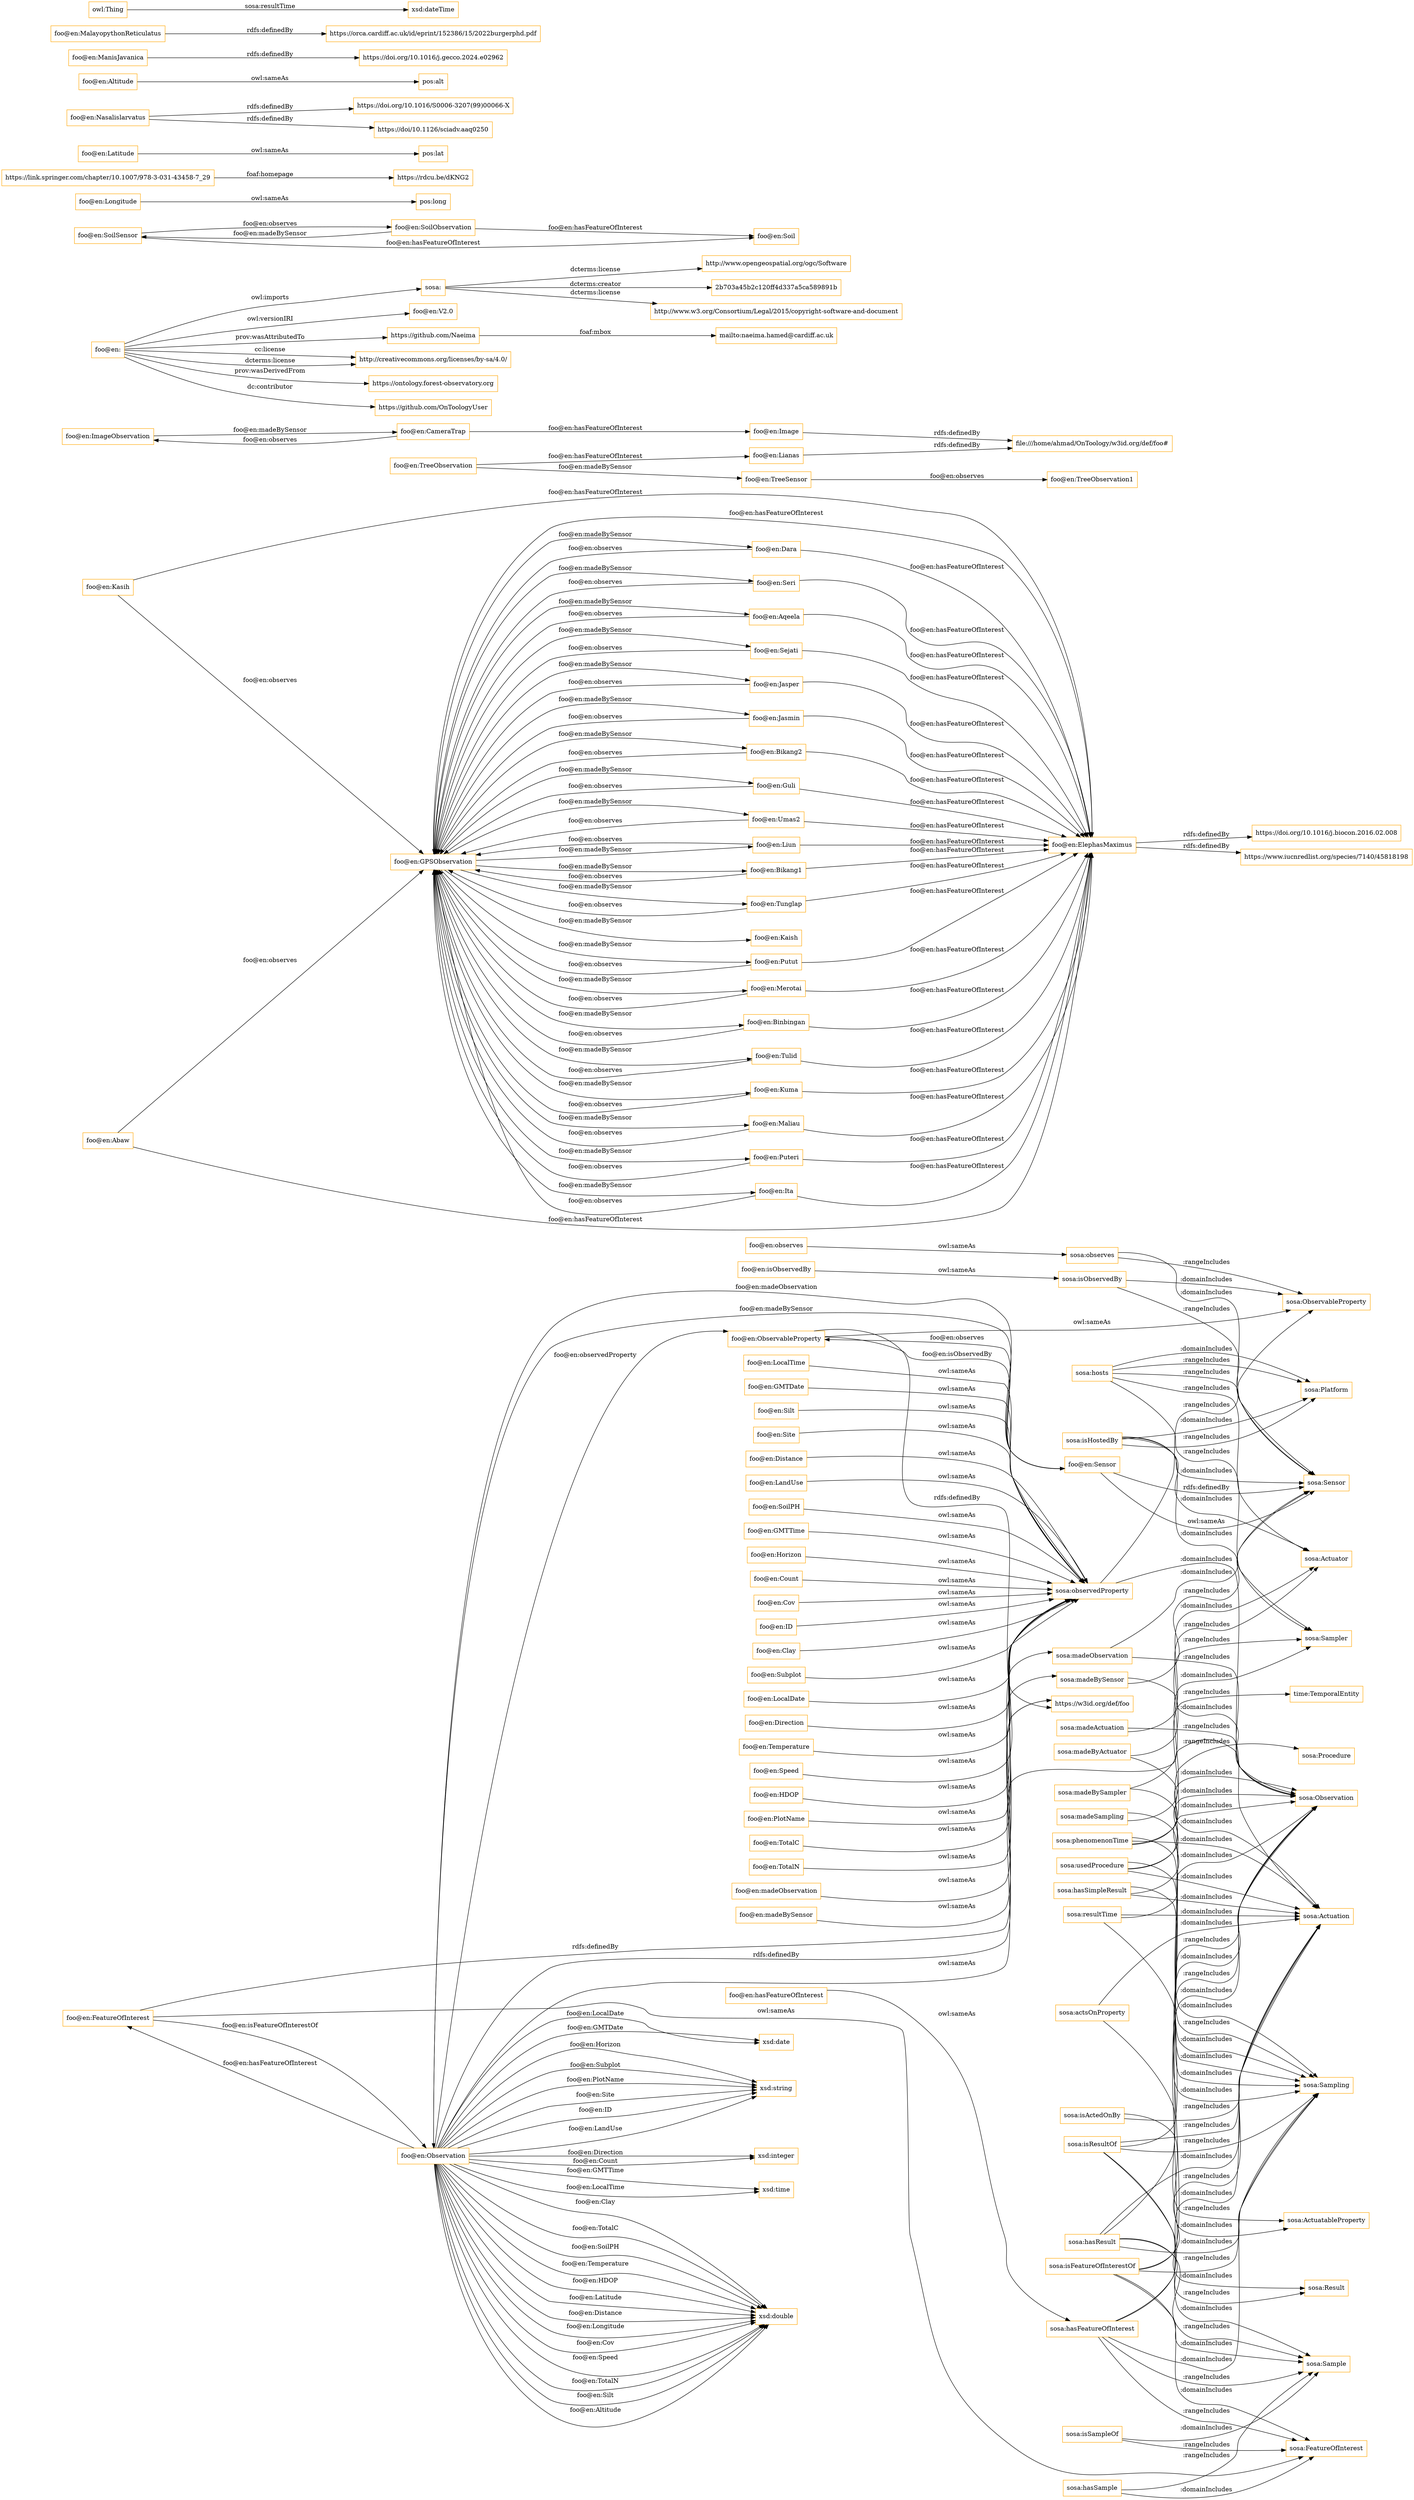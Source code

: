 digraph ar2dtool_diagram { 
rankdir=LR;
size="1501"
node [shape = rectangle, color="orange"]; "foo@en:FeatureOfInterest" "foo@en:ObservableProperty" "foo@en:Observation" "foo@en:Sensor" "sosa:ObservableProperty" "sosa:FeatureOfInterest" "sosa:Actuation" "sosa:Platform" "sosa:ActuatableProperty" "sosa:Actuator" "sosa:Observation" "sosa:Sample" "time:TemporalEntity" "sosa:Sensor" "sosa:Sampling" "sosa:Procedure" "sosa:Result" "sosa:Sampler" ; /*classes style*/
	"foo@en:Kasih" -> "foo@en:GPSObservation" [ label = "foo@en:observes" ];
	"foo@en:Kasih" -> "foo@en:ElephasMaximus" [ label = "foo@en:hasFeatureOfInterest" ];
	"sosa:observedProperty" -> "sosa:ObservableProperty" [ label = ":rangeIncludes" ];
	"sosa:observedProperty" -> "sosa:Observation" [ label = ":domainIncludes" ];
	"foo@en:SoilPH" -> "sosa:observedProperty" [ label = "owl:sameAs" ];
	"sosa:madeBySensor" -> "sosa:Sensor" [ label = ":rangeIncludes" ];
	"sosa:madeBySensor" -> "sosa:Observation" [ label = ":domainIncludes" ];
	"sosa:madeByActuator" -> "sosa:Actuator" [ label = ":rangeIncludes" ];
	"sosa:madeByActuator" -> "sosa:Actuation" [ label = ":domainIncludes" ];
	"sosa:hosts" -> "sosa:Platform" [ label = ":rangeIncludes" ];
	"sosa:hosts" -> "sosa:Actuator" [ label = ":rangeIncludes" ];
	"sosa:hosts" -> "sosa:Sampler" [ label = ":rangeIncludes" ];
	"sosa:hosts" -> "sosa:Sensor" [ label = ":rangeIncludes" ];
	"sosa:hosts" -> "sosa:Platform" [ label = ":domainIncludes" ];
	"foo@en:Dara" -> "foo@en:GPSObservation" [ label = "foo@en:observes" ];
	"foo@en:Dara" -> "foo@en:ElephasMaximus" [ label = "foo@en:hasFeatureOfInterest" ];
	"foo@en:GMTTime" -> "sosa:observedProperty" [ label = "owl:sameAs" ];
	"sosa:isObservedBy" -> "sosa:Sensor" [ label = ":rangeIncludes" ];
	"sosa:isObservedBy" -> "sosa:ObservableProperty" [ label = ":domainIncludes" ];
	"foo@en:Horizon" -> "sosa:observedProperty" [ label = "owl:sameAs" ];
	"foo@en:Count" -> "sosa:observedProperty" [ label = "owl:sameAs" ];
	"foo@en:Seri" -> "foo@en:GPSObservation" [ label = "foo@en:observes" ];
	"foo@en:Seri" -> "foo@en:ElephasMaximus" [ label = "foo@en:hasFeatureOfInterest" ];
	"foo@en:Aqeela" -> "foo@en:GPSObservation" [ label = "foo@en:observes" ];
	"foo@en:Aqeela" -> "foo@en:ElephasMaximus" [ label = "foo@en:hasFeatureOfInterest" ];
	"foo@en:Cov" -> "sosa:observedProperty" [ label = "owl:sameAs" ];
	"foo@en:Sejati" -> "foo@en:GPSObservation" [ label = "foo@en:observes" ];
	"foo@en:Sejati" -> "foo@en:ElephasMaximus" [ label = "foo@en:hasFeatureOfInterest" ];
	"foo@en:ElephasMaximus" -> "https://doi.org/10.1016/j.biocon.2016.02.008" [ label = "rdfs:definedBy" ];
	"foo@en:ElephasMaximus" -> "https://www.iucnredlist.org/species/7140/45818198" [ label = "rdfs:definedBy" ];
	"foo@en:Jasper" -> "foo@en:GPSObservation" [ label = "foo@en:observes" ];
	"foo@en:Jasper" -> "foo@en:ElephasMaximus" [ label = "foo@en:hasFeatureOfInterest" ];
	"foo@en:ID" -> "sosa:observedProperty" [ label = "owl:sameAs" ];
	"foo@en:ImageObservation" -> "foo@en:CameraTrap" [ label = "foo@en:madeBySensor" ];
	"foo@en:Jasmin" -> "foo@en:GPSObservation" [ label = "foo@en:observes" ];
	"foo@en:Jasmin" -> "foo@en:ElephasMaximus" [ label = "foo@en:hasFeatureOfInterest" ];
	"foo@en:Abaw" -> "foo@en:GPSObservation" [ label = "foo@en:observes" ];
	"foo@en:Abaw" -> "foo@en:ElephasMaximus" [ label = "foo@en:hasFeatureOfInterest" ];
	"foo@en:madeObservation" -> "sosa:madeObservation" [ label = "owl:sameAs" ];
	"sosa:madeActuation" -> "sosa:Actuation" [ label = ":rangeIncludes" ];
	"sosa:madeActuation" -> "sosa:Actuator" [ label = ":domainIncludes" ];
	"foo@en:" -> "sosa:" [ label = "owl:imports" ];
	"foo@en:" -> "foo@en:V2.0" [ label = "owl:versionIRI" ];
	"foo@en:" -> "https://github.com/Naeima" [ label = "prov:wasAttributedTo" ];
	"foo@en:" -> "http://creativecommons.org/licenses/by-sa/4.0/" [ label = "cc:license" ];
	"foo@en:" -> "http://creativecommons.org/licenses/by-sa/4.0/" [ label = "dcterms:license" ];
	"foo@en:" -> "https://ontology.forest-observatory.org" [ label = "prov:wasDerivedFrom" ];
	"foo@en:" -> "https://github.com/OnToologyUser" [ label = "dc:contributor" ];
	"sosa:phenomenonTime" -> "time:TemporalEntity" [ label = ":rangeIncludes" ];
	"sosa:phenomenonTime" -> "sosa:Sampling" [ label = ":domainIncludes" ];
	"sosa:phenomenonTime" -> "sosa:Observation" [ label = ":domainIncludes" ];
	"sosa:phenomenonTime" -> "sosa:Actuation" [ label = ":domainIncludes" ];
	"foo@en:Observation" -> "https://w3id.org/def/foo" [ label = "rdfs:definedBy" ];
	"foo@en:Observation" -> "sosa:Observation" [ label = "owl:sameAs" ];
	"foo@en:Clay" -> "sosa:observedProperty" [ label = "owl:sameAs" ];
	"foo@en:Subplot" -> "sosa:observedProperty" [ label = "owl:sameAs" ];
	"sosa:hasResult" -> "sosa:Sampling" [ label = ":domainIncludes" ];
	"sosa:hasResult" -> "sosa:Actuation" [ label = ":domainIncludes" ];
	"sosa:hasResult" -> "sosa:Observation" [ label = ":domainIncludes" ];
	"sosa:hasResult" -> "sosa:Result" [ label = ":rangeIncludes" ];
	"sosa:hasResult" -> "sosa:Sample" [ label = ":rangeIncludes" ];
	"foo@en:GPSObservation" -> "foo@en:Jasmin" [ label = "foo@en:madeBySensor" ];
	"foo@en:GPSObservation" -> "foo@en:Bikang2" [ label = "foo@en:madeBySensor" ];
	"foo@en:GPSObservation" -> "foo@en:Guli" [ label = "foo@en:madeBySensor" ];
	"foo@en:GPSObservation" -> "foo@en:Sejati" [ label = "foo@en:madeBySensor" ];
	"foo@en:GPSObservation" -> "foo@en:Umas2" [ label = "foo@en:madeBySensor" ];
	"foo@en:GPSObservation" -> "foo@en:Bikang1" [ label = "foo@en:madeBySensor" ];
	"foo@en:GPSObservation" -> "foo@en:Tunglap" [ label = "foo@en:madeBySensor" ];
	"foo@en:GPSObservation" -> "foo@en:Kaish" [ label = "foo@en:madeBySensor" ];
	"foo@en:GPSObservation" -> "foo@en:Putut" [ label = "foo@en:madeBySensor" ];
	"foo@en:GPSObservation" -> "foo@en:Seri" [ label = "foo@en:madeBySensor" ];
	"foo@en:GPSObservation" -> "foo@en:Merotai" [ label = "foo@en:madeBySensor" ];
	"foo@en:GPSObservation" -> "foo@en:Binbingan" [ label = "foo@en:madeBySensor" ];
	"foo@en:GPSObservation" -> "foo@en:Jasper" [ label = "foo@en:madeBySensor" ];
	"foo@en:GPSObservation" -> "foo@en:Tulid" [ label = "foo@en:madeBySensor" ];
	"foo@en:GPSObservation" -> "foo@en:Kuma" [ label = "foo@en:madeBySensor" ];
	"foo@en:GPSObservation" -> "foo@en:Maliau" [ label = "foo@en:madeBySensor" ];
	"foo@en:GPSObservation" -> "foo@en:Aqeela" [ label = "foo@en:madeBySensor" ];
	"foo@en:GPSObservation" -> "foo@en:Dara" [ label = "foo@en:madeBySensor" ];
	"foo@en:GPSObservation" -> "foo@en:Puteri" [ label = "foo@en:madeBySensor" ];
	"foo@en:GPSObservation" -> "foo@en:Ita" [ label = "foo@en:madeBySensor" ];
	"foo@en:GPSObservation" -> "foo@en:Liun" [ label = "foo@en:madeBySensor" ];
	"foo@en:GPSObservation" -> "foo@en:ElephasMaximus" [ label = "foo@en:hasFeatureOfInterest" ];
	"foo@en:Binbingan" -> "foo@en:GPSObservation" [ label = "foo@en:observes" ];
	"foo@en:Binbingan" -> "foo@en:ElephasMaximus" [ label = "foo@en:hasFeatureOfInterest" ];
	"sosa:isActedOnBy" -> "sosa:Actuation" [ label = ":rangeIncludes" ];
	"sosa:isActedOnBy" -> "sosa:ActuatableProperty" [ label = ":domainIncludes" ];
	"foo@en:ObservableProperty" -> "https://w3id.org/def/foo" [ label = "rdfs:definedBy" ];
	"foo@en:ObservableProperty" -> "sosa:ObservableProperty" [ label = "owl:sameAs" ];
	"foo@en:Umas2" -> "foo@en:GPSObservation" [ label = "foo@en:observes" ];
	"foo@en:Umas2" -> "foo@en:ElephasMaximus" [ label = "foo@en:hasFeatureOfInterest" ];
	"foo@en:Guli" -> "foo@en:GPSObservation" [ label = "foo@en:observes" ];
	"foo@en:Guli" -> "foo@en:ElephasMaximus" [ label = "foo@en:hasFeatureOfInterest" ];
	"foo@en:LocalDate" -> "sosa:observedProperty" [ label = "owl:sameAs" ];
	"foo@en:Direction" -> "sosa:observedProperty" [ label = "owl:sameAs" ];
	"foo@en:Putut" -> "foo@en:GPSObservation" [ label = "foo@en:observes" ];
	"foo@en:Putut" -> "foo@en:ElephasMaximus" [ label = "foo@en:hasFeatureOfInterest" ];
	"foo@en:Tunglap" -> "foo@en:GPSObservation" [ label = "foo@en:observes" ];
	"foo@en:Tunglap" -> "foo@en:ElephasMaximus" [ label = "foo@en:hasFeatureOfInterest" ];
	"sosa:madeSampling" -> "sosa:Sampling" [ label = ":rangeIncludes" ];
	"sosa:madeSampling" -> "sosa:Sampler" [ label = ":domainIncludes" ];
	"foo@en:FeatureOfInterest" -> "https://w3id.org/def/foo" [ label = "rdfs:definedBy" ];
	"foo@en:FeatureOfInterest" -> "sosa:FeatureOfInterest" [ label = "owl:sameAs" ];
	"sosa:hasFeatureOfInterest" -> "sosa:Observation" [ label = ":domainIncludes" ];
	"sosa:hasFeatureOfInterest" -> "sosa:FeatureOfInterest" [ label = ":rangeIncludes" ];
	"sosa:hasFeatureOfInterest" -> "sosa:Sampling" [ label = ":domainIncludes" ];
	"sosa:hasFeatureOfInterest" -> "sosa:Actuation" [ label = ":domainIncludes" ];
	"sosa:hasFeatureOfInterest" -> "sosa:Sample" [ label = ":rangeIncludes" ];
	"foo@en:Ita" -> "foo@en:GPSObservation" [ label = "foo@en:observes" ];
	"foo@en:Ita" -> "foo@en:ElephasMaximus" [ label = "foo@en:hasFeatureOfInterest" ];
	"foo@en:SoilSensor" -> "foo@en:SoilObservation" [ label = "foo@en:observes" ];
	"foo@en:SoilSensor" -> "foo@en:Soil" [ label = "foo@en:hasFeatureOfInterest" ];
	"foo@en:Temperature" -> "sosa:observedProperty" [ label = "owl:sameAs" ];
	"foo@en:TreeSensor" -> "foo@en:TreeObservation1" [ label = "foo@en:observes" ];
	"sosa:isResultOf" -> "sosa:Sample" [ label = ":domainIncludes" ];
	"sosa:isResultOf" -> "sosa:Actuation" [ label = ":rangeIncludes" ];
	"sosa:isResultOf" -> "sosa:Observation" [ label = ":rangeIncludes" ];
	"sosa:isResultOf" -> "sosa:Sampling" [ label = ":rangeIncludes" ];
	"sosa:isResultOf" -> "sosa:Result" [ label = ":domainIncludes" ];
	"sosa:isSampleOf" -> "sosa:FeatureOfInterest" [ label = ":rangeIncludes" ];
	"sosa:isSampleOf" -> "sosa:Sample" [ label = ":domainIncludes" ];
	"foo@en:Speed" -> "sosa:observedProperty" [ label = "owl:sameAs" ];
	"sosa:hasSimpleResult" -> "sosa:Sampling" [ label = ":domainIncludes" ];
	"sosa:hasSimpleResult" -> "sosa:Observation" [ label = ":domainIncludes" ];
	"sosa:hasSimpleResult" -> "sosa:Actuation" [ label = ":domainIncludes" ];
	"sosa:madeObservation" -> "sosa:Observation" [ label = ":rangeIncludes" ];
	"sosa:madeObservation" -> "sosa:Sensor" [ label = ":domainIncludes" ];
	"foo@en:HDOP" -> "sosa:observedProperty" [ label = "owl:sameAs" ];
	"foo@en:Liun" -> "foo@en:GPSObservation" [ label = "foo@en:observes" ];
	"foo@en:Liun" -> "foo@en:ElephasMaximus" [ label = "foo@en:hasFeatureOfInterest" ];
	"sosa:resultTime" -> "sosa:Sampling" [ label = ":domainIncludes" ];
	"sosa:resultTime" -> "sosa:Observation" [ label = ":domainIncludes" ];
	"sosa:resultTime" -> "sosa:Actuation" [ label = ":domainIncludes" ];
	"sosa:isHostedBy" -> "sosa:Platform" [ label = ":rangeIncludes" ];
	"sosa:isHostedBy" -> "sosa:Platform" [ label = ":domainIncludes" ];
	"sosa:isHostedBy" -> "sosa:Sampler" [ label = ":domainIncludes" ];
	"sosa:isHostedBy" -> "sosa:Sensor" [ label = ":domainIncludes" ];
	"sosa:isHostedBy" -> "sosa:Actuator" [ label = ":domainIncludes" ];
	"foo@en:PlotName" -> "sosa:observedProperty" [ label = "owl:sameAs" ];
	"foo@en:isObservedBy" -> "sosa:isObservedBy" [ label = "owl:sameAs" ];
	"https://github.com/Naeima" -> "mailto:naeima.hamed@cardiff.ac.uk" [ label = "foaf:mbox" ];
	"foo@en:Longitude" -> "pos:long" [ label = "owl:sameAs" ];
	"foo@en:Maliau" -> "foo@en:GPSObservation" [ label = "foo@en:observes" ];
	"foo@en:Maliau" -> "foo@en:ElephasMaximus" [ label = "foo@en:hasFeatureOfInterest" ];
	"foo@en:TotalC" -> "sosa:observedProperty" [ label = "owl:sameAs" ];
	"https://link.springer.com/chapter/10.1007/978-3-031-43458-7_29" -> "https://rdcu.be/dKNG2" [ label = "foaf:homepage" ];
	"sosa:hasSample" -> "sosa:Sample" [ label = ":rangeIncludes" ];
	"sosa:hasSample" -> "sosa:FeatureOfInterest" [ label = ":domainIncludes" ];
	"sosa:observes" -> "sosa:ObservableProperty" [ label = ":rangeIncludes" ];
	"sosa:observes" -> "sosa:Sensor" [ label = ":domainIncludes" ];
	"foo@en:hasFeatureOfInterest" -> "sosa:hasFeatureOfInterest" [ label = "owl:sameAs" ];
	"foo@en:TotalN" -> "sosa:observedProperty" [ label = "owl:sameAs" ];
	"foo@en:SoilObservation" -> "foo@en:Soil" [ label = "foo@en:hasFeatureOfInterest" ];
	"foo@en:SoilObservation" -> "foo@en:SoilSensor" [ label = "foo@en:madeBySensor" ];
	"foo@en:LocalTime" -> "sosa:observedProperty" [ label = "owl:sameAs" ];
	"sosa:usedProcedure" -> "sosa:Procedure" [ label = ":rangeIncludes" ];
	"sosa:usedProcedure" -> "sosa:Sampling" [ label = ":domainIncludes" ];
	"sosa:usedProcedure" -> "sosa:Observation" [ label = ":domainIncludes" ];
	"sosa:usedProcedure" -> "sosa:Actuation" [ label = ":domainIncludes" ];
	"foo@en:Latitude" -> "pos:lat" [ label = "owl:sameAs" ];
	"foo@en:CameraTrap" -> "foo@en:ImageObservation" [ label = "foo@en:observes" ];
	"foo@en:CameraTrap" -> "foo@en:Image" [ label = "foo@en:hasFeatureOfInterest" ];
	"foo@en:observes" -> "sosa:observes" [ label = "owl:sameAs" ];
	"foo@en:GMTDate" -> "sosa:observedProperty" [ label = "owl:sameAs" ];
	"foo@en:Bikang2" -> "foo@en:GPSObservation" [ label = "foo@en:observes" ];
	"foo@en:Bikang2" -> "foo@en:ElephasMaximus" [ label = "foo@en:hasFeatureOfInterest" ];
	"foo@en:Puteri" -> "foo@en:GPSObservation" [ label = "foo@en:observes" ];
	"foo@en:Puteri" -> "foo@en:ElephasMaximus" [ label = "foo@en:hasFeatureOfInterest" ];
	"foo@en:Silt" -> "sosa:observedProperty" [ label = "owl:sameAs" ];
	"sosa:actsOnProperty" -> "sosa:ActuatableProperty" [ label = ":rangeIncludes" ];
	"sosa:actsOnProperty" -> "sosa:Actuation" [ label = ":domainIncludes" ];
	"foo@en:Nasalislarvatus" -> "https://doi.org/10.1016/S0006-3207(99)00066-X" [ label = "rdfs:definedBy" ];
	"foo@en:Nasalislarvatus" -> "https://doi/10.1126/sciadv.aaq0250" [ label = "rdfs:definedBy" ];
	"sosa:" -> "http://www.opengeospatial.org/ogc/Software" [ label = "dcterms:license" ];
	"sosa:" -> "2b703a45b2c120ff4d337a5ca589891b" [ label = "dcterms:creator" ];
	"sosa:" -> "http://www.w3.org/Consortium/Legal/2015/copyright-software-and-document" [ label = "dcterms:license" ];
	"foo@en:Sensor" -> "sosa:Sensor" [ label = "rdfs:definedBy" ];
	"foo@en:Sensor" -> "sosa:Sensor" [ label = "owl:sameAs" ];
	"foo@en:Site" -> "sosa:observedProperty" [ label = "owl:sameAs" ];
	"sosa:isFeatureOfInterestOf" -> "sosa:FeatureOfInterest" [ label = ":domainIncludes" ];
	"sosa:isFeatureOfInterestOf" -> "sosa:Actuation" [ label = ":rangeIncludes" ];
	"sosa:isFeatureOfInterestOf" -> "sosa:Sampling" [ label = ":rangeIncludes" ];
	"sosa:isFeatureOfInterestOf" -> "sosa:Observation" [ label = ":rangeIncludes" ];
	"sosa:isFeatureOfInterestOf" -> "sosa:Sample" [ label = ":domainIncludes" ];
	"foo@en:madeBySensor" -> "sosa:madeBySensor" [ label = "owl:sameAs" ];
	"foo@en:Merotai" -> "foo@en:GPSObservation" [ label = "foo@en:observes" ];
	"foo@en:Merotai" -> "foo@en:ElephasMaximus" [ label = "foo@en:hasFeatureOfInterest" ];
	"foo@en:Image" -> "file:///home/ahmad/OnToology/w3id.org/def/foo#" [ label = "rdfs:definedBy" ];
	"foo@en:Kuma" -> "foo@en:GPSObservation" [ label = "foo@en:observes" ];
	"foo@en:Kuma" -> "foo@en:ElephasMaximus" [ label = "foo@en:hasFeatureOfInterest" ];
	"foo@en:Altitude" -> "pos:alt" [ label = "owl:sameAs" ];
	"foo@en:ManisJavanica" -> "https://doi.org/10.1016/j.gecco.2024.e02962" [ label = "rdfs:definedBy" ];
	"foo@en:Bikang1" -> "foo@en:GPSObservation" [ label = "foo@en:observes" ];
	"foo@en:Bikang1" -> "foo@en:ElephasMaximus" [ label = "foo@en:hasFeatureOfInterest" ];
	"foo@en:MalayopythonReticulatus" -> "https://orca.cardiff.ac.uk/id/eprint/152386/15/2022burgerphd.pdf" [ label = "rdfs:definedBy" ];
	"sosa:madeBySampler" -> "sosa:Sampler" [ label = ":rangeIncludes" ];
	"sosa:madeBySampler" -> "sosa:Sampling" [ label = ":domainIncludes" ];
	"foo@en:TreeObservation" -> "foo@en:Lianas" [ label = "foo@en:hasFeatureOfInterest" ];
	"foo@en:TreeObservation" -> "foo@en:TreeSensor" [ label = "foo@en:madeBySensor" ];
	"foo@en:Distance" -> "sosa:observedProperty" [ label = "owl:sameAs" ];
	"foo@en:Lianas" -> "file:///home/ahmad/OnToology/w3id.org/def/foo#" [ label = "rdfs:definedBy" ];
	"foo@en:Tulid" -> "foo@en:GPSObservation" [ label = "foo@en:observes" ];
	"foo@en:Tulid" -> "foo@en:ElephasMaximus" [ label = "foo@en:hasFeatureOfInterest" ];
	"foo@en:LandUse" -> "sosa:observedProperty" [ label = "owl:sameAs" ];
	"foo@en:Observation" -> "xsd:string" [ label = "foo@en:ID" ];
	"foo@en:Observation" -> "xsd:string" [ label = "foo@en:LandUse" ];
	"foo@en:Observation" -> "xsd:integer" [ label = "foo@en:Direction" ];
	"foo@en:Sensor" -> "foo@en:ObservableProperty" [ label = "foo@en:observes" ];
	"foo@en:Observation" -> "xsd:string" [ label = "foo@en:Horizon" ];
	"foo@en:Observation" -> "xsd:time" [ label = "foo@en:GMTTime" ];
	"foo@en:Observation" -> "xsd:double" [ label = "foo@en:TotalC" ];
	"foo@en:Observation" -> "xsd:double" [ label = "foo@en:SoilPH" ];
	"foo@en:Observation" -> "foo@en:ObservableProperty" [ label = "foo@en:observedProperty" ];
	"foo@en:Observation" -> "xsd:double" [ label = "foo@en:Temperature" ];
	"foo@en:Observation" -> "xsd:string" [ label = "foo@en:Subplot" ];
	"foo@en:Observation" -> "foo@en:Sensor" [ label = "foo@en:madeBySensor" ];
	"foo@en:Observation" -> "xsd:integer" [ label = "foo@en:Count" ];
	"foo@en:Observation" -> "xsd:double" [ label = "foo@en:HDOP" ];
	"foo@en:ObservableProperty" -> "foo@en:Sensor" [ label = "foo@en:isObservedBy" ];
	"foo@en:Observation" -> "xsd:double" [ label = "foo@en:Latitude" ];
	"foo@en:Observation" -> "xsd:time" [ label = "foo@en:LocalTime" ];
	"foo@en:Observation" -> "xsd:double" [ label = "foo@en:Distance" ];
	"foo@en:Sensor" -> "foo@en:Observation" [ label = "foo@en:madeObservation" ];
	"foo@en:Observation" -> "xsd:string" [ label = "foo@en:PlotName" ];
	"foo@en:Observation" -> "xsd:date" [ label = "foo@en:GMTDate" ];
	"foo@en:Observation" -> "xsd:double" [ label = "foo@en:Longitude" ];
	"foo@en:Observation" -> "xsd:string" [ label = "foo@en:Site" ];
	"owl:Thing" -> "xsd:dateTime" [ label = "sosa:resultTime" ];
	"foo@en:Observation" -> "xsd:double" [ label = "foo@en:Cov" ];
	"foo@en:Observation" -> "xsd:double" [ label = "foo@en:Speed" ];
	"foo@en:Observation" -> "xsd:double" [ label = "foo@en:TotalN" ];
	"foo@en:Observation" -> "xsd:double" [ label = "foo@en:Silt" ];
	"foo@en:Observation" -> "xsd:double" [ label = "foo@en:Altitude" ];
	"foo@en:Observation" -> "foo@en:FeatureOfInterest" [ label = "foo@en:hasFeatureOfInterest" ];
	"foo@en:Observation" -> "xsd:double" [ label = "foo@en:Clay" ];
	"foo@en:FeatureOfInterest" -> "foo@en:Observation" [ label = "foo@en:isFeatureOfInterestOf" ];
	"foo@en:Observation" -> "xsd:date" [ label = "foo@en:LocalDate" ];

}

